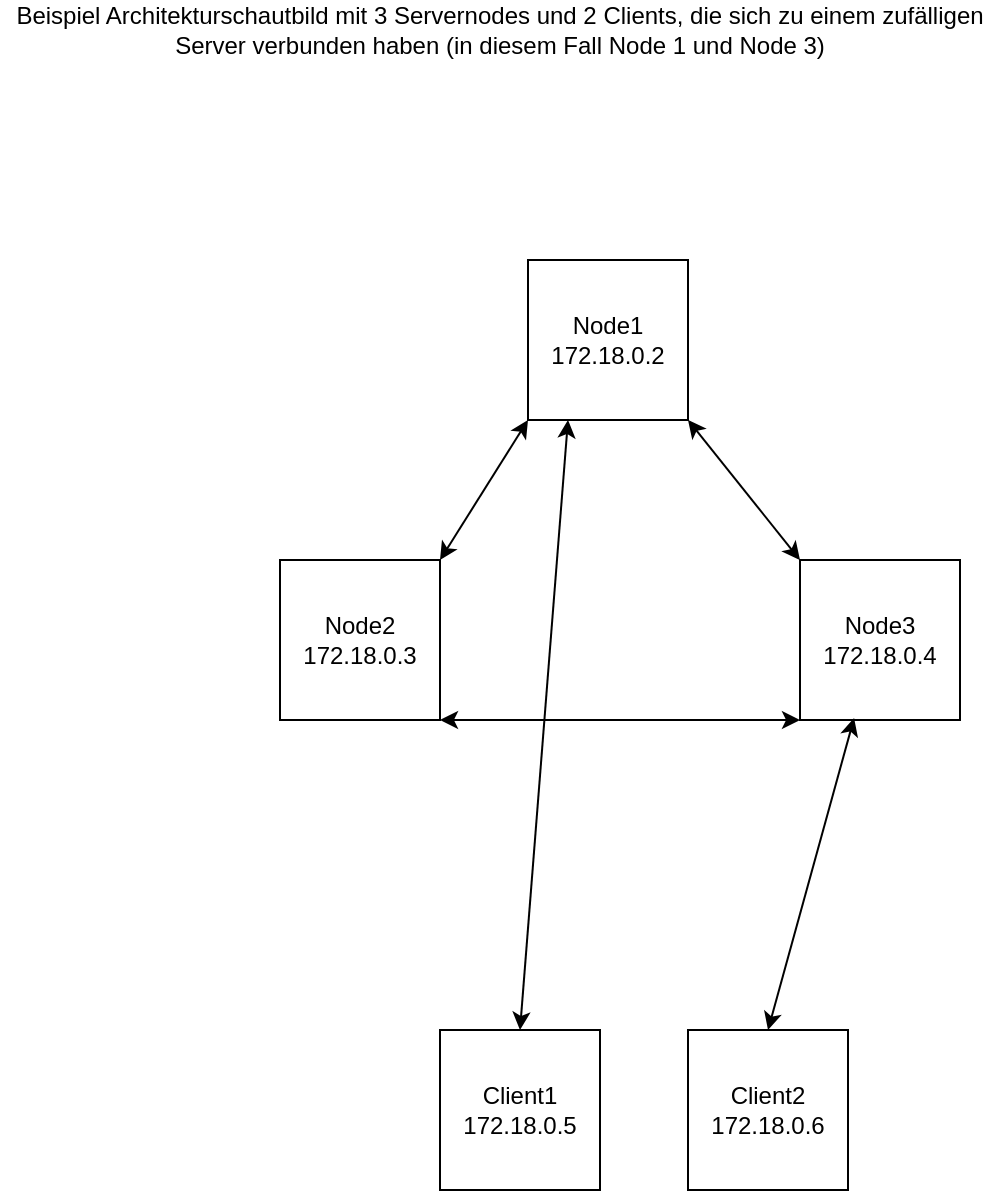 <mxfile version="21.3.7" type="device">
  <diagram name="Seite-1" id="XXzBsJmvA1wVC2Ydpe-w">
    <mxGraphModel dx="2074" dy="1124" grid="1" gridSize="10" guides="1" tooltips="1" connect="1" arrows="1" fold="1" page="1" pageScale="1" pageWidth="827" pageHeight="1169" math="0" shadow="0">
      <root>
        <mxCell id="0" />
        <mxCell id="1" parent="0" />
        <mxCell id="Uq6MbwXh2huzNlXcMw9E-4" style="rounded=0;orthogonalLoop=1;jettySize=auto;html=1;exitX=1;exitY=1;exitDx=0;exitDy=0;entryX=0;entryY=0;entryDx=0;entryDy=0;startArrow=classic;startFill=1;" edge="1" parent="1" source="Uq6MbwXh2huzNlXcMw9E-1" target="Uq6MbwXh2huzNlXcMw9E-3">
          <mxGeometry relative="1" as="geometry" />
        </mxCell>
        <mxCell id="Uq6MbwXh2huzNlXcMw9E-5" style="rounded=0;orthogonalLoop=1;jettySize=auto;html=1;exitX=0;exitY=1;exitDx=0;exitDy=0;entryX=1;entryY=0;entryDx=0;entryDy=0;startArrow=classic;startFill=1;" edge="1" parent="1" source="Uq6MbwXh2huzNlXcMw9E-1" target="Uq6MbwXh2huzNlXcMw9E-2">
          <mxGeometry relative="1" as="geometry" />
        </mxCell>
        <mxCell id="Uq6MbwXh2huzNlXcMw9E-1" value="Node1&lt;br&gt;172.18.0.2" style="whiteSpace=wrap;html=1;aspect=fixed;" vertex="1" parent="1">
          <mxGeometry x="374" y="200" width="80" height="80" as="geometry" />
        </mxCell>
        <mxCell id="Uq6MbwXh2huzNlXcMw9E-6" style="rounded=0;orthogonalLoop=1;jettySize=auto;html=1;exitX=1;exitY=1;exitDx=0;exitDy=0;entryX=0;entryY=1;entryDx=0;entryDy=0;startArrow=classic;startFill=1;" edge="1" parent="1" source="Uq6MbwXh2huzNlXcMw9E-2" target="Uq6MbwXh2huzNlXcMw9E-3">
          <mxGeometry relative="1" as="geometry" />
        </mxCell>
        <mxCell id="Uq6MbwXh2huzNlXcMw9E-2" value="Node2&lt;br&gt;172.18.0.3" style="whiteSpace=wrap;html=1;aspect=fixed;" vertex="1" parent="1">
          <mxGeometry x="250" y="350" width="80" height="80" as="geometry" />
        </mxCell>
        <mxCell id="Uq6MbwXh2huzNlXcMw9E-3" value="Node3&lt;br&gt;172.18.0.4" style="whiteSpace=wrap;html=1;aspect=fixed;" vertex="1" parent="1">
          <mxGeometry x="510" y="350" width="80" height="80" as="geometry" />
        </mxCell>
        <mxCell id="Uq6MbwXh2huzNlXcMw9E-9" style="rounded=0;orthogonalLoop=1;jettySize=auto;html=1;exitX=0.5;exitY=0;exitDx=0;exitDy=0;entryX=0.25;entryY=1;entryDx=0;entryDy=0;startArrow=classic;startFill=1;" edge="1" parent="1" source="Uq6MbwXh2huzNlXcMw9E-7" target="Uq6MbwXh2huzNlXcMw9E-1">
          <mxGeometry relative="1" as="geometry" />
        </mxCell>
        <mxCell id="Uq6MbwXh2huzNlXcMw9E-7" value="Client1&lt;br&gt;172.18.0.5" style="whiteSpace=wrap;html=1;aspect=fixed;" vertex="1" parent="1">
          <mxGeometry x="330" y="585" width="80" height="80" as="geometry" />
        </mxCell>
        <mxCell id="Uq6MbwXh2huzNlXcMw9E-10" style="rounded=0;orthogonalLoop=1;jettySize=auto;html=1;exitX=0.5;exitY=0;exitDx=0;exitDy=0;entryX=0.338;entryY=0.988;entryDx=0;entryDy=0;entryPerimeter=0;startArrow=classic;startFill=1;" edge="1" parent="1" source="Uq6MbwXh2huzNlXcMw9E-8" target="Uq6MbwXh2huzNlXcMw9E-3">
          <mxGeometry relative="1" as="geometry" />
        </mxCell>
        <mxCell id="Uq6MbwXh2huzNlXcMw9E-8" value="Client2&lt;br&gt;172.18.0.6" style="whiteSpace=wrap;html=1;aspect=fixed;" vertex="1" parent="1">
          <mxGeometry x="454" y="585" width="80" height="80" as="geometry" />
        </mxCell>
        <mxCell id="Uq6MbwXh2huzNlXcMw9E-11" value="Beispiel Architekturschautbild mit 3 Servernodes und 2 Clients, die sich zu einem zufälligen Server verbunden haben (in diesem Fall Node 1 und Node 3)" style="text;html=1;strokeColor=none;fillColor=none;align=center;verticalAlign=middle;whiteSpace=wrap;rounded=0;" vertex="1" parent="1">
          <mxGeometry x="110" y="70" width="500" height="30" as="geometry" />
        </mxCell>
      </root>
    </mxGraphModel>
  </diagram>
</mxfile>
